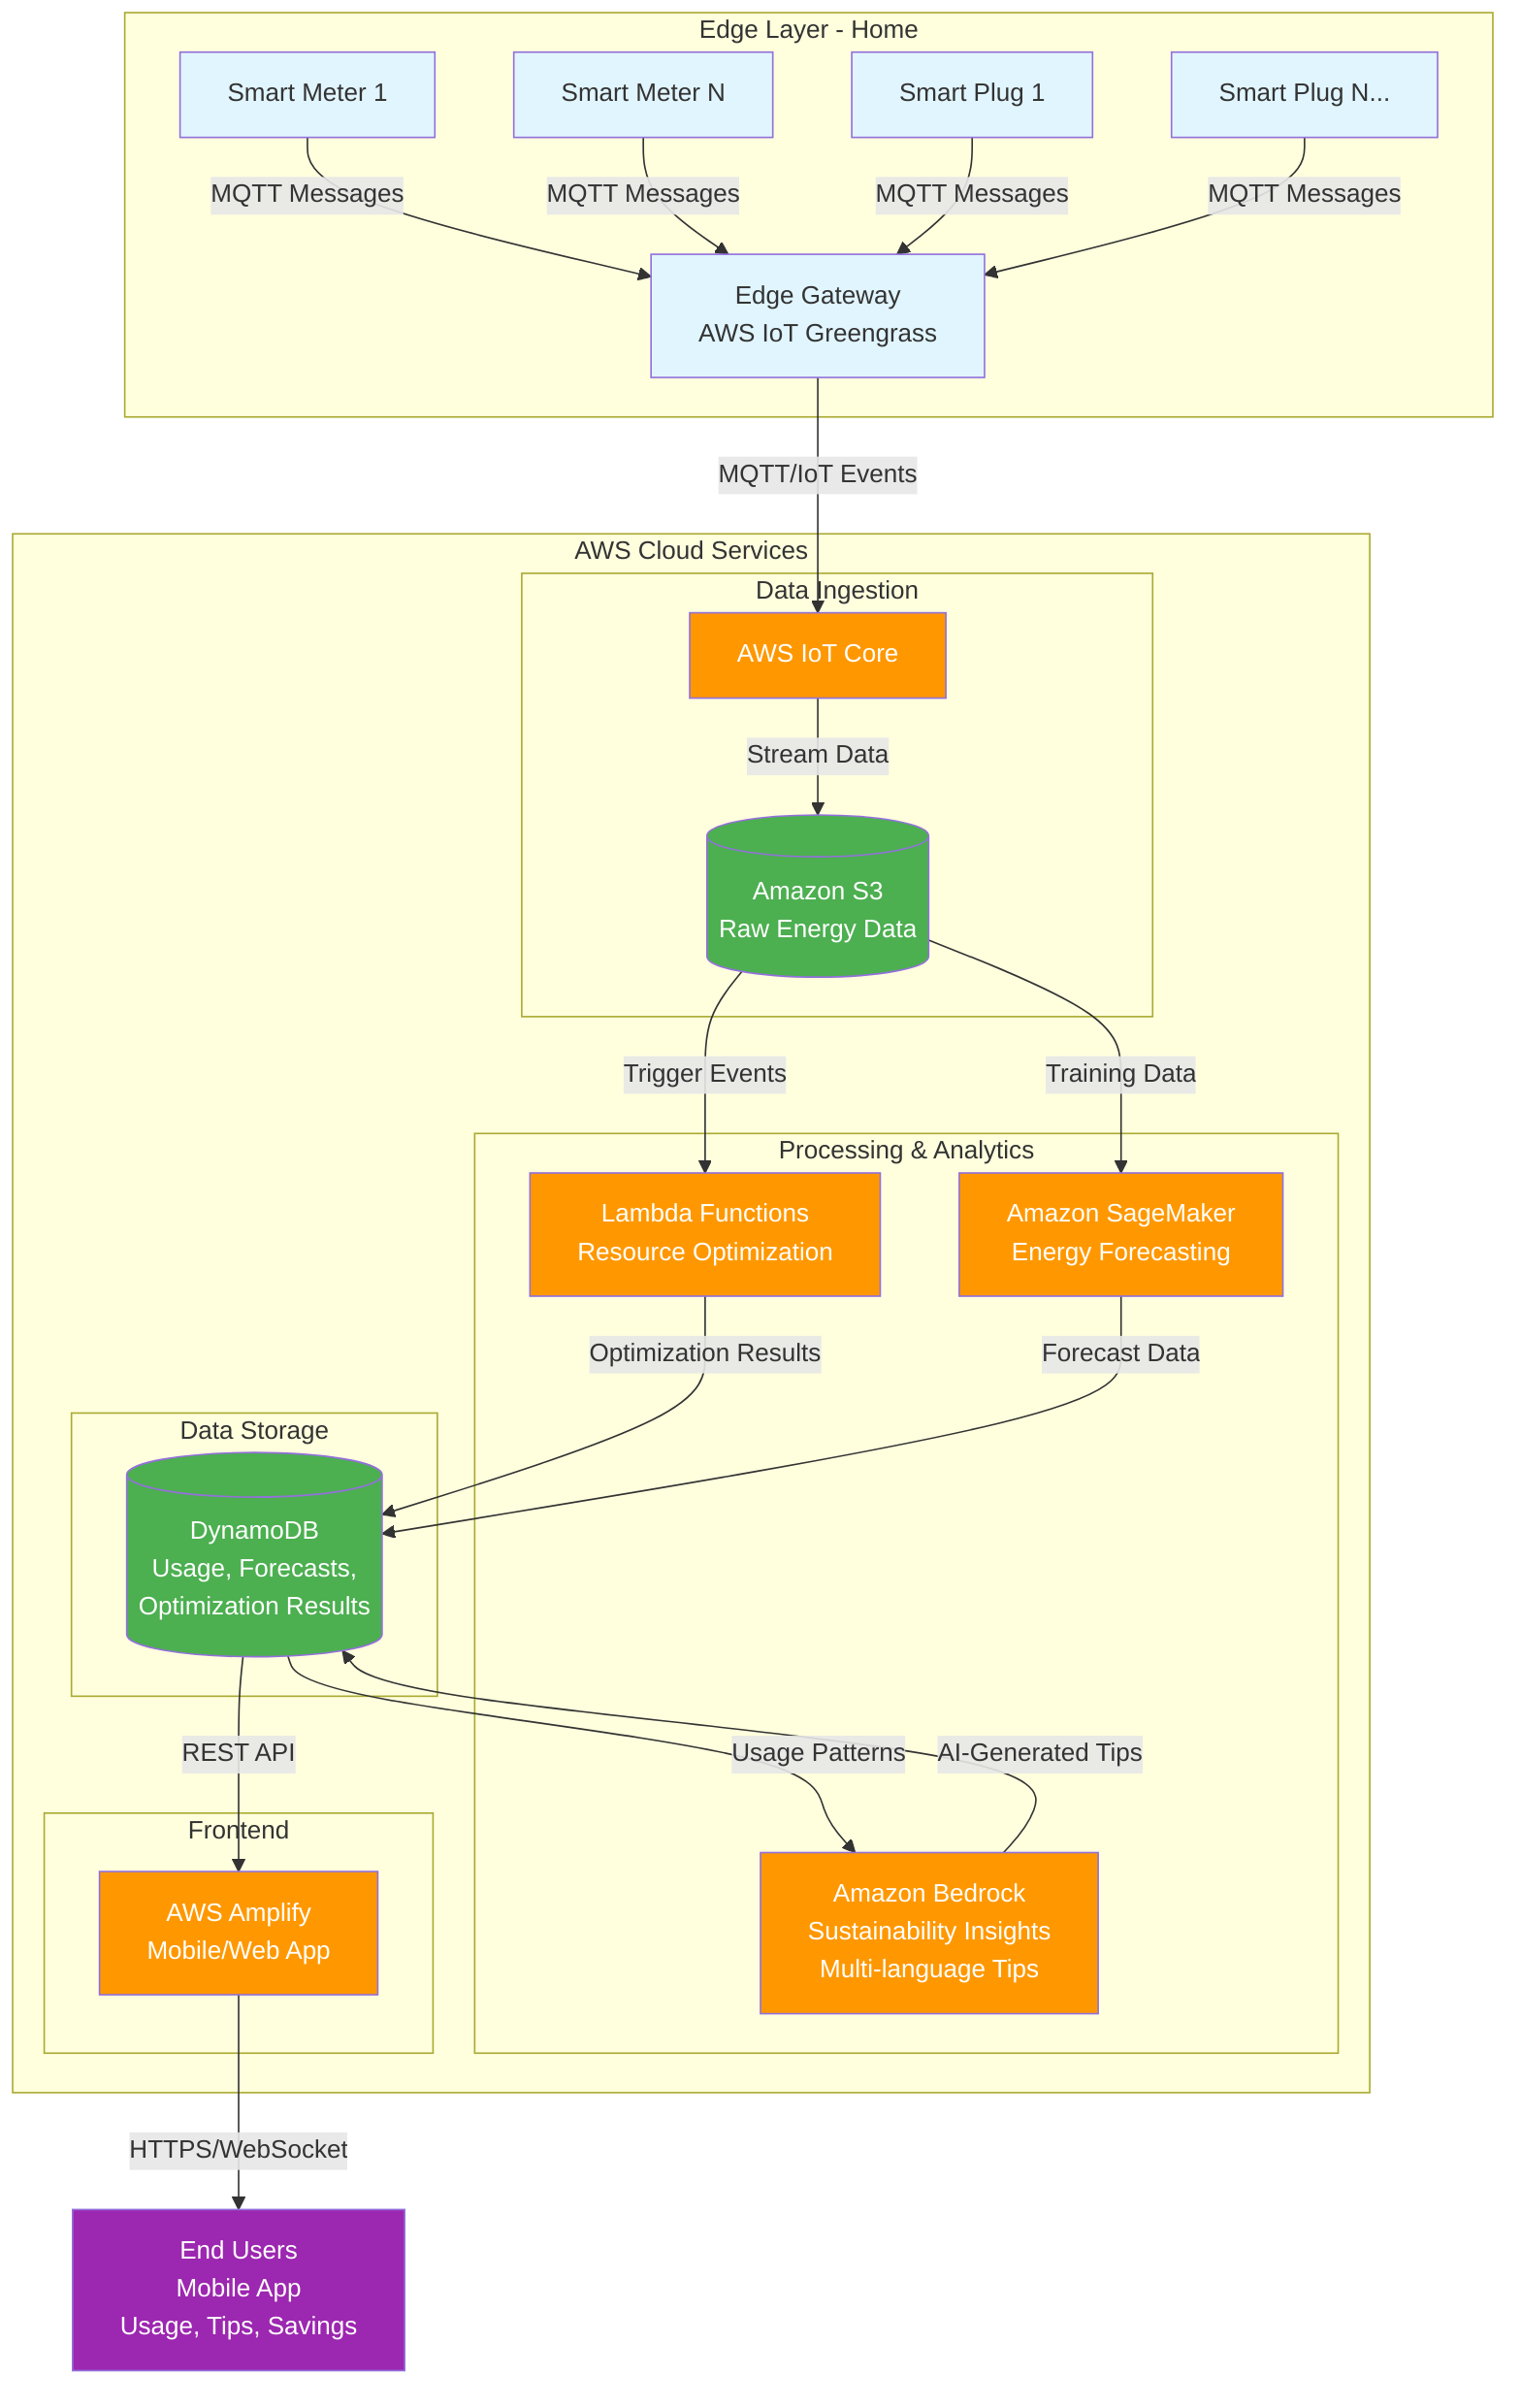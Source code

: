 ---
config:
  layout: dagre
---
flowchart TB
 subgraph subGraph0["Edge Layer - Home"]
        SM1["Smart Meter 1"]
        SM2["Smart Meter N"]
        SP1["Smart Plug 1"]
        SP2["Smart Plug N..."]
        EG["Edge Gateway\nAWS IoT Greengrass"]
  end
 subgraph subGraph1["Data Ingestion"]
        IOT["AWS IoT Core"]
        S3[("Amazon S3\nRaw Energy Data")]
  end
 subgraph subGraph2["Processing & Analytics"]
        LAMBDA1["Lambda Functions\nResource Optimization"]
        SAGE["Amazon SageMaker\nEnergy Forecasting"]
        BEDROCK["Amazon Bedrock\nSustainability Insights\nMulti-language Tips"]
  end
 subgraph subGraph3["Data Storage"]
        DYNAMO[("DynamoDB\nUsage, Forecasts,\nOptimization Results")]
  end
 subgraph Frontend["Frontend"]
        AMPLIFY["AWS Amplify\nMobile/Web App"]
  end
 subgraph subGraph5["AWS Cloud Services"]
        subGraph1
        subGraph2
        subGraph3
        Frontend
  end
    SM1 -- MQTT Messages --> EG
    SM2 -- MQTT Messages --> EG
    SP1 -- MQTT Messages --> EG
    SP2 -- MQTT Messages --> EG
    EG -- MQTT/IoT Events --> IOT
    IOT -- Stream Data --> S3
    S3 -- Trigger Events --> LAMBDA1
    S3 -- Training Data --> SAGE
    LAMBDA1 -- Optimization Results --> DYNAMO
    SAGE -- Forecast Data --> DYNAMO
    DYNAMO -- Usage Patterns --> BEDROCK
    BEDROCK -- "AI-Generated Tips" --> DYNAMO
    DYNAMO -- REST API --> AMPLIFY
    AMPLIFY -- HTTPS/WebSocket --> USER["End Users\nMobile App\nUsage, Tips, Savings"]
     SM1:::edge
     SM2:::edge
     SP1:::edge
     SP2:::edge
     EG:::edge
     IOT:::aws
     S3:::storage
     LAMBDA1:::aws
     SAGE:::aws
     BEDROCK:::aws
     DYNAMO:::storage
     AMPLIFY:::aws
     USER:::user
    classDef edge fill:#e1f5fe
    classDef aws fill:#ff9800,color:#fff
    classDef storage fill:#4caf50,color:#fff
    classDef user fill:#9c27b0,color:#fff